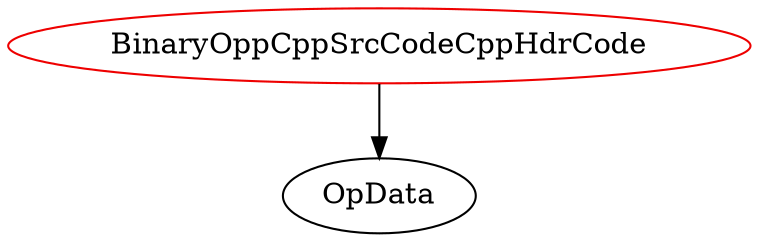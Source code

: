 digraph binaryoppcppsrccodecpphdrcode{
BinaryOppCppSrcCodeCppHdrCode -> OpData;
BinaryOppCppSrcCodeCppHdrCode	[shape=oval, color=red2, label="BinaryOppCppSrcCodeCppHdrCode"];
}
